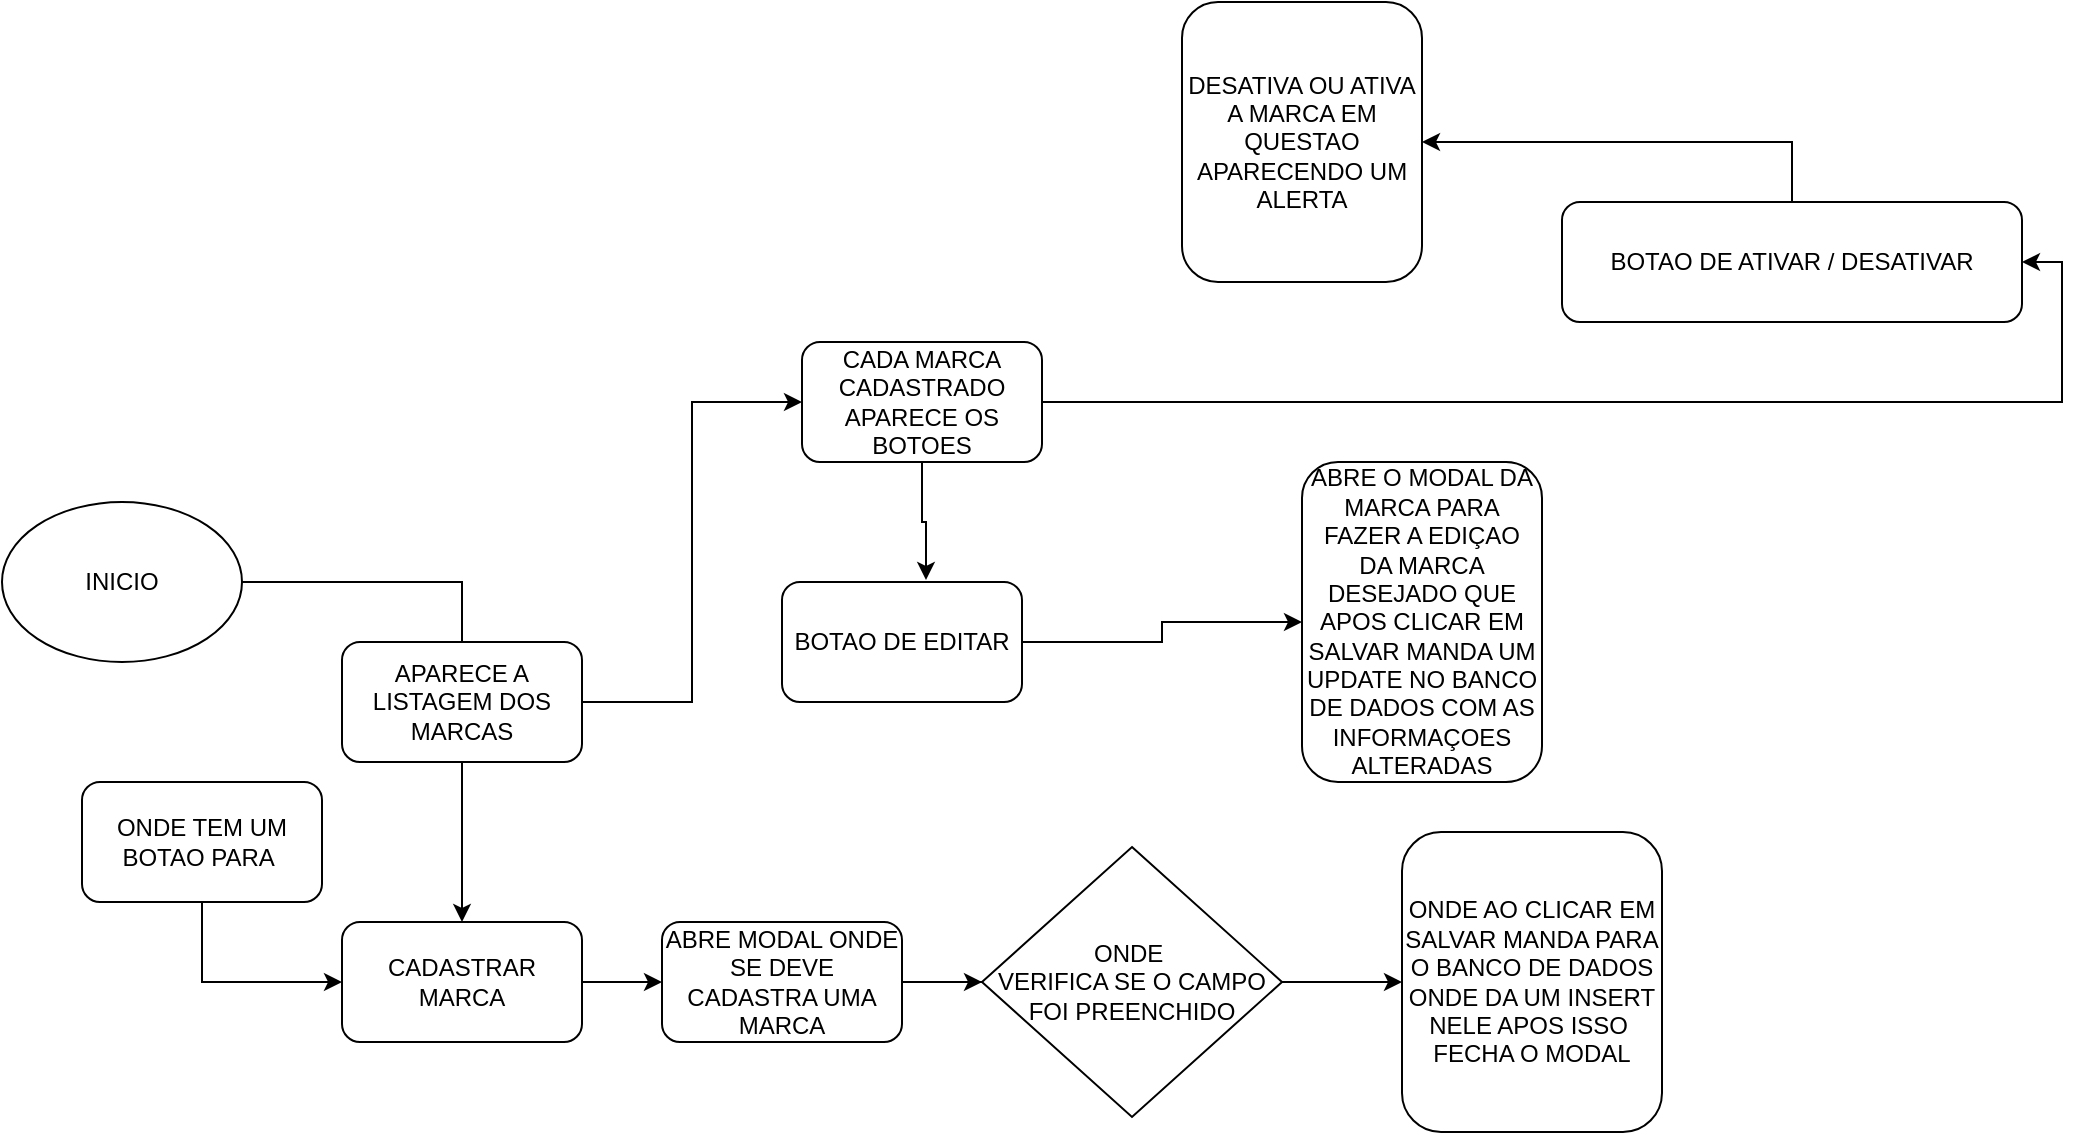 <mxfile version="26.0.16">
  <diagram name="Página-1" id="NnOSrF8mB_ORM8Gvcp-S">
    <mxGraphModel dx="1380" dy="1942" grid="1" gridSize="10" guides="1" tooltips="1" connect="1" arrows="1" fold="1" page="1" pageScale="1" pageWidth="827" pageHeight="1169" math="0" shadow="0">
      <root>
        <mxCell id="0" />
        <mxCell id="1" parent="0" />
        <mxCell id="djkP2YzQADKERzXVCmnQ-23" style="edgeStyle=orthogonalEdgeStyle;rounded=0;orthogonalLoop=1;jettySize=auto;html=1;exitX=1;exitY=0.5;exitDx=0;exitDy=0;" edge="1" parent="1" source="djkP2YzQADKERzXVCmnQ-24" target="djkP2YzQADKERzXVCmnQ-28">
          <mxGeometry relative="1" as="geometry" />
        </mxCell>
        <mxCell id="djkP2YzQADKERzXVCmnQ-24" value="INICIO" style="ellipse;whiteSpace=wrap;html=1;" vertex="1" parent="1">
          <mxGeometry x="10" y="-70" width="120" height="80" as="geometry" />
        </mxCell>
        <mxCell id="djkP2YzQADKERzXVCmnQ-25" style="edgeStyle=orthogonalEdgeStyle;rounded=0;orthogonalLoop=1;jettySize=auto;html=1;exitX=0.5;exitY=0;exitDx=0;exitDy=0;" edge="1" parent="1" source="djkP2YzQADKERzXVCmnQ-26" target="djkP2YzQADKERzXVCmnQ-35">
          <mxGeometry relative="1" as="geometry">
            <mxPoint x="545" y="260" as="targetPoint" />
          </mxGeometry>
        </mxCell>
        <mxCell id="djkP2YzQADKERzXVCmnQ-26" value="BOTAO DE ATIVAR / DESATIVAR" style="rounded=1;whiteSpace=wrap;html=1;" vertex="1" parent="1">
          <mxGeometry x="790" y="-220" width="230" height="60" as="geometry" />
        </mxCell>
        <mxCell id="djkP2YzQADKERzXVCmnQ-27" style="edgeStyle=orthogonalEdgeStyle;rounded=0;orthogonalLoop=1;jettySize=auto;html=1;exitX=1;exitY=0.5;exitDx=0;exitDy=0;" edge="1" parent="1" source="djkP2YzQADKERzXVCmnQ-28" target="djkP2YzQADKERzXVCmnQ-31">
          <mxGeometry relative="1" as="geometry" />
        </mxCell>
        <mxCell id="djkP2YzQADKERzXVCmnQ-28" value="CADASTRAR MARCA" style="rounded=1;whiteSpace=wrap;html=1;" vertex="1" parent="1">
          <mxGeometry x="180" y="140" width="120" height="60" as="geometry" />
        </mxCell>
        <mxCell id="djkP2YzQADKERzXVCmnQ-29" style="edgeStyle=orthogonalEdgeStyle;rounded=0;orthogonalLoop=1;jettySize=auto;html=1;exitX=1;exitY=0.5;exitDx=0;exitDy=0;" edge="1" parent="1" source="djkP2YzQADKERzXVCmnQ-31" target="djkP2YzQADKERzXVCmnQ-32">
          <mxGeometry relative="1" as="geometry">
            <mxPoint x="670" y="180" as="targetPoint" />
          </mxGeometry>
        </mxCell>
        <mxCell id="djkP2YzQADKERzXVCmnQ-30" style="edgeStyle=orthogonalEdgeStyle;rounded=0;orthogonalLoop=1;jettySize=auto;html=1;exitX=1;exitY=0.5;exitDx=0;exitDy=0;entryX=0;entryY=0.5;entryDx=0;entryDy=0;" edge="1" parent="1" source="djkP2YzQADKERzXVCmnQ-31" target="djkP2YzQADKERzXVCmnQ-43">
          <mxGeometry relative="1" as="geometry" />
        </mxCell>
        <mxCell id="djkP2YzQADKERzXVCmnQ-31" value="ABRE MODAL ONDE SE DEVE CADASTRA UMA MARCA" style="rounded=1;whiteSpace=wrap;html=1;" vertex="1" parent="1">
          <mxGeometry x="340" y="140" width="120" height="60" as="geometry" />
        </mxCell>
        <mxCell id="djkP2YzQADKERzXVCmnQ-32" value="ONDE AO CLICAR EM SALVAR MANDA PARA O BANCO DE DADOS ONDE DA UM INSERT NELE APOS ISSO&amp;nbsp; FECHA O MODAL" style="rounded=1;whiteSpace=wrap;html=1;" vertex="1" parent="1">
          <mxGeometry x="710" y="95" width="130" height="150" as="geometry" />
        </mxCell>
        <mxCell id="djkP2YzQADKERzXVCmnQ-33" style="edgeStyle=orthogonalEdgeStyle;rounded=0;orthogonalLoop=1;jettySize=auto;html=1;exitX=1;exitY=0.5;exitDx=0;exitDy=0;entryX=1;entryY=0.5;entryDx=0;entryDy=0;" edge="1" parent="1" source="djkP2YzQADKERzXVCmnQ-34" target="djkP2YzQADKERzXVCmnQ-26">
          <mxGeometry relative="1" as="geometry" />
        </mxCell>
        <mxCell id="djkP2YzQADKERzXVCmnQ-34" value="CADA MARCA CADASTRADO APARECE OS BOTOES" style="rounded=1;whiteSpace=wrap;html=1;" vertex="1" parent="1">
          <mxGeometry x="410" y="-150" width="120" height="60" as="geometry" />
        </mxCell>
        <mxCell id="djkP2YzQADKERzXVCmnQ-35" value="DESATIVA OU ATIVA A MARCA EM QUESTAO APARECENDO UM ALERTA" style="rounded=1;whiteSpace=wrap;html=1;" vertex="1" parent="1">
          <mxGeometry x="600" y="-320" width="120" height="140" as="geometry" />
        </mxCell>
        <mxCell id="djkP2YzQADKERzXVCmnQ-36" style="edgeStyle=orthogonalEdgeStyle;rounded=0;orthogonalLoop=1;jettySize=auto;html=1;exitX=1;exitY=0.5;exitDx=0;exitDy=0;" edge="1" parent="1" source="djkP2YzQADKERzXVCmnQ-37" target="djkP2YzQADKERzXVCmnQ-38">
          <mxGeometry relative="1" as="geometry">
            <mxPoint x="1110" y="60" as="targetPoint" />
          </mxGeometry>
        </mxCell>
        <mxCell id="djkP2YzQADKERzXVCmnQ-37" value="BOTAO DE EDITAR" style="rounded=1;whiteSpace=wrap;html=1;" vertex="1" parent="1">
          <mxGeometry x="400" y="-30" width="120" height="60" as="geometry" />
        </mxCell>
        <mxCell id="djkP2YzQADKERzXVCmnQ-38" value="ABRE O MODAL DA MARCA PARA FAZER A EDIÇAO DA MARCA DESEJADO QUE APOS CLICAR EM SALVAR MANDA UM UPDATE NO BANCO DE DADOS COM AS INFORMAÇOES ALTERADAS" style="rounded=1;whiteSpace=wrap;html=1;" vertex="1" parent="1">
          <mxGeometry x="660" y="-90" width="120" height="160" as="geometry" />
        </mxCell>
        <mxCell id="djkP2YzQADKERzXVCmnQ-39" style="edgeStyle=orthogonalEdgeStyle;rounded=0;orthogonalLoop=1;jettySize=auto;html=1;exitX=1;exitY=0.5;exitDx=0;exitDy=0;entryX=0;entryY=0.5;entryDx=0;entryDy=0;" edge="1" parent="1" source="djkP2YzQADKERzXVCmnQ-40" target="djkP2YzQADKERzXVCmnQ-34">
          <mxGeometry relative="1" as="geometry" />
        </mxCell>
        <mxCell id="djkP2YzQADKERzXVCmnQ-40" value="APARECE A LISTAGEM DOS MARCAS" style="rounded=1;whiteSpace=wrap;html=1;" vertex="1" parent="1">
          <mxGeometry x="180" width="120" height="60" as="geometry" />
        </mxCell>
        <mxCell id="djkP2YzQADKERzXVCmnQ-41" style="edgeStyle=orthogonalEdgeStyle;rounded=0;orthogonalLoop=1;jettySize=auto;html=1;exitX=0.5;exitY=1;exitDx=0;exitDy=0;entryX=0;entryY=0.5;entryDx=0;entryDy=0;" edge="1" parent="1" source="djkP2YzQADKERzXVCmnQ-42" target="djkP2YzQADKERzXVCmnQ-28">
          <mxGeometry relative="1" as="geometry" />
        </mxCell>
        <mxCell id="djkP2YzQADKERzXVCmnQ-42" value="ONDE TEM UM BOTAO PARA&amp;nbsp;" style="rounded=1;whiteSpace=wrap;html=1;" vertex="1" parent="1">
          <mxGeometry x="50" y="70" width="120" height="60" as="geometry" />
        </mxCell>
        <mxCell id="djkP2YzQADKERzXVCmnQ-43" value="ONDE&amp;nbsp;&lt;div&gt;VERIFICA SE O CAMPO FOI PREENCHIDO&lt;/div&gt;" style="rhombus;whiteSpace=wrap;html=1;" vertex="1" parent="1">
          <mxGeometry x="500" y="102.5" width="150" height="135" as="geometry" />
        </mxCell>
        <mxCell id="djkP2YzQADKERzXVCmnQ-44" style="edgeStyle=orthogonalEdgeStyle;rounded=0;orthogonalLoop=1;jettySize=auto;html=1;exitX=0.5;exitY=1;exitDx=0;exitDy=0;entryX=0.6;entryY=-0.017;entryDx=0;entryDy=0;entryPerimeter=0;" edge="1" parent="1" source="djkP2YzQADKERzXVCmnQ-34" target="djkP2YzQADKERzXVCmnQ-37">
          <mxGeometry relative="1" as="geometry" />
        </mxCell>
      </root>
    </mxGraphModel>
  </diagram>
</mxfile>
